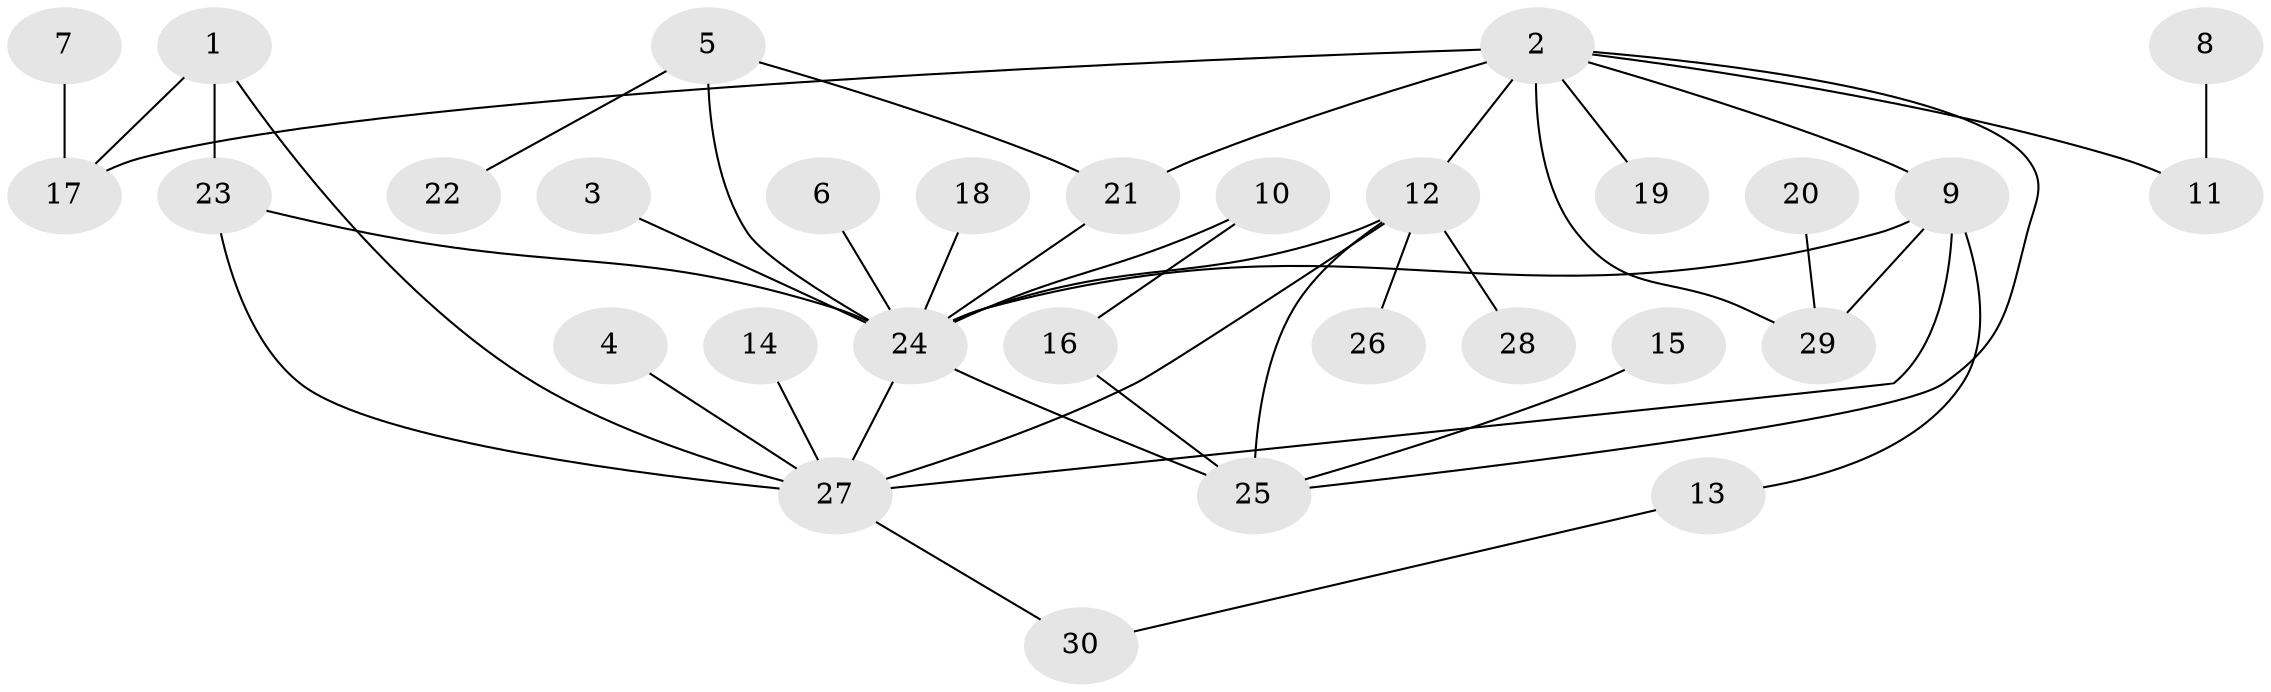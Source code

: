 // original degree distribution, {5: 0.06666666666666667, 6: 0.016666666666666666, 10: 0.03333333333333333, 4: 0.05, 3: 0.08333333333333333, 7: 0.05, 2: 0.2, 1: 0.5}
// Generated by graph-tools (version 1.1) at 2025/26/03/09/25 03:26:45]
// undirected, 30 vertices, 42 edges
graph export_dot {
graph [start="1"]
  node [color=gray90,style=filled];
  1;
  2;
  3;
  4;
  5;
  6;
  7;
  8;
  9;
  10;
  11;
  12;
  13;
  14;
  15;
  16;
  17;
  18;
  19;
  20;
  21;
  22;
  23;
  24;
  25;
  26;
  27;
  28;
  29;
  30;
  1 -- 17 [weight=1.0];
  1 -- 23 [weight=1.0];
  1 -- 27 [weight=1.0];
  2 -- 9 [weight=1.0];
  2 -- 11 [weight=1.0];
  2 -- 12 [weight=1.0];
  2 -- 17 [weight=2.0];
  2 -- 19 [weight=1.0];
  2 -- 21 [weight=1.0];
  2 -- 25 [weight=1.0];
  2 -- 29 [weight=1.0];
  3 -- 24 [weight=1.0];
  4 -- 27 [weight=1.0];
  5 -- 21 [weight=1.0];
  5 -- 22 [weight=1.0];
  5 -- 24 [weight=1.0];
  6 -- 24 [weight=1.0];
  7 -- 17 [weight=1.0];
  8 -- 11 [weight=1.0];
  9 -- 13 [weight=1.0];
  9 -- 24 [weight=2.0];
  9 -- 27 [weight=1.0];
  9 -- 29 [weight=1.0];
  10 -- 16 [weight=1.0];
  10 -- 24 [weight=1.0];
  12 -- 24 [weight=1.0];
  12 -- 25 [weight=1.0];
  12 -- 26 [weight=1.0];
  12 -- 27 [weight=1.0];
  12 -- 28 [weight=1.0];
  13 -- 30 [weight=1.0];
  14 -- 27 [weight=1.0];
  15 -- 25 [weight=1.0];
  16 -- 25 [weight=1.0];
  18 -- 24 [weight=1.0];
  20 -- 29 [weight=1.0];
  21 -- 24 [weight=1.0];
  23 -- 24 [weight=1.0];
  23 -- 27 [weight=1.0];
  24 -- 25 [weight=1.0];
  24 -- 27 [weight=1.0];
  27 -- 30 [weight=1.0];
}
